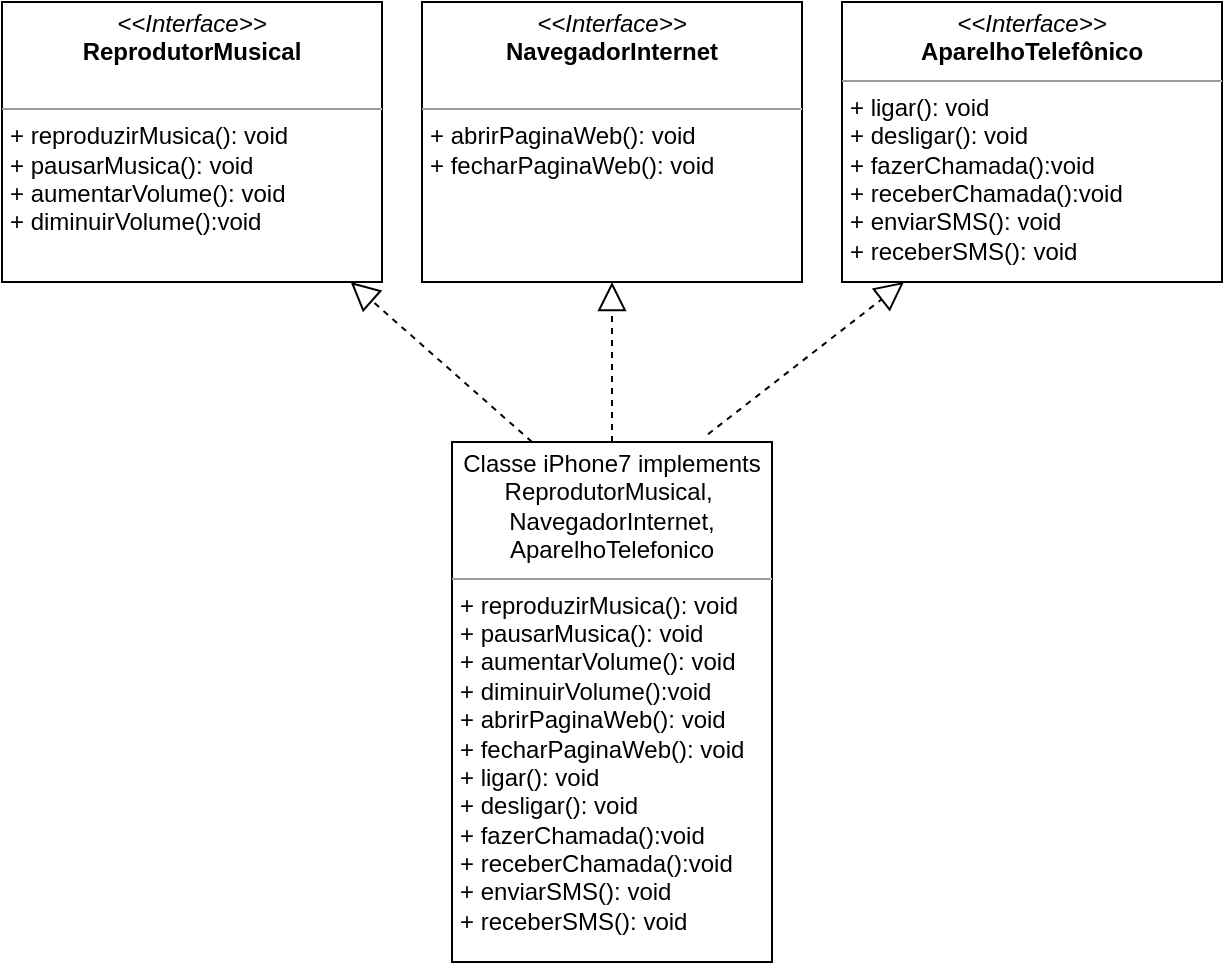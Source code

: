 <mxfile version="22.1.3" type="github">
  <diagram name="Página-1" id="0w7Dq33tk21gP2f9JpVl">
    <mxGraphModel dx="880" dy="-685" grid="1" gridSize="10" guides="1" tooltips="1" connect="1" arrows="1" fold="1" page="1" pageScale="1" pageWidth="827" pageHeight="1169" math="0" shadow="0">
      <root>
        <mxCell id="0" />
        <mxCell id="1" parent="0" />
        <mxCell id="HdK9vhD3UHtQ5cTpVlil-1" value="&lt;p style=&quot;margin:0px;margin-top:4px;text-align:center;&quot;&gt;&lt;i&gt;&amp;lt;&amp;lt;Interface&amp;gt;&amp;gt;&lt;/i&gt;&lt;br&gt;&lt;b&gt;ReprodutorMusical&lt;/b&gt;&lt;/p&gt;&lt;br&gt;&lt;hr size=&quot;1&quot;&gt;&lt;p style=&quot;margin:0px;margin-left:4px;&quot;&gt;+ reproduzirMusica(): void&lt;br&gt;+ pausarMusica(): void&lt;/p&gt;&lt;p style=&quot;margin:0px;margin-left:4px;&quot;&gt;+ aumentarVolume(): void&lt;/p&gt;&lt;p style=&quot;margin:0px;margin-left:4px;&quot;&gt;+ diminuirVolume():void&lt;/p&gt;" style="verticalAlign=top;align=left;overflow=fill;fontSize=12;fontFamily=Helvetica;html=1;whiteSpace=wrap;" parent="1" vertex="1">
          <mxGeometry x="80" y="1220" width="190" height="140" as="geometry" />
        </mxCell>
        <mxCell id="HdK9vhD3UHtQ5cTpVlil-6" value="&lt;p style=&quot;margin:0px;margin-top:4px;text-align:center;&quot;&gt;&lt;i&gt;&amp;lt;&amp;lt;Interface&amp;gt;&amp;gt;&lt;/i&gt;&lt;br&gt;&lt;b&gt;NavegadorInternet&lt;/b&gt;&lt;/p&gt;&lt;br&gt;&lt;hr size=&quot;1&quot;&gt;&lt;p style=&quot;margin:0px;margin-left:4px;&quot;&gt;+ abrirPaginaWeb(): void&lt;/p&gt;&lt;p style=&quot;margin:0px;margin-left:4px;&quot;&gt;+ fecharPaginaWeb(): void&lt;/p&gt;" style="verticalAlign=top;align=left;overflow=fill;fontSize=12;fontFamily=Helvetica;html=1;whiteSpace=wrap;" parent="1" vertex="1">
          <mxGeometry x="290" y="1220" width="190" height="140" as="geometry" />
        </mxCell>
        <mxCell id="HdK9vhD3UHtQ5cTpVlil-8" value="&lt;p style=&quot;margin:0px;margin-top:4px;text-align:center;&quot;&gt;&lt;i&gt;&amp;lt;&amp;lt;Interface&amp;gt;&amp;gt;&lt;/i&gt;&lt;br&gt;&lt;b&gt;AparelhoTelefônico&lt;/b&gt;&lt;/p&gt;&lt;hr size=&quot;1&quot;&gt;&lt;p style=&quot;margin:0px;margin-left:4px;&quot;&gt;&lt;/p&gt;&lt;p style=&quot;margin:0px;margin-left:4px;&quot;&gt;+ ligar(): void&lt;br&gt;+ desligar(): void&lt;/p&gt;&lt;p style=&quot;margin:0px;margin-left:4px;&quot;&gt;+ fazerChamada():void&lt;/p&gt;&lt;p style=&quot;margin:0px;margin-left:4px;&quot;&gt;+ receberChamada():void&lt;/p&gt;&lt;p style=&quot;margin:0px;margin-left:4px;&quot;&gt;+ enviarSMS(): void&lt;/p&gt;&lt;p style=&quot;margin:0px;margin-left:4px;&quot;&gt;+ receberSMS(): void&lt;/p&gt;" style="verticalAlign=top;align=left;overflow=fill;fontSize=12;fontFamily=Helvetica;html=1;whiteSpace=wrap;" parent="1" vertex="1">
          <mxGeometry x="500" y="1220" width="190" height="140" as="geometry" />
        </mxCell>
        <mxCell id="HdK9vhD3UHtQ5cTpVlil-9" value="&lt;p style=&quot;margin:0px;margin-top:4px;text-align:center;&quot;&gt;Classe iPhone7 implements ReprodutorMusical,&amp;nbsp; NavegadorInternet,&lt;/p&gt;&lt;div style=&quot;text-align: center;&quot;&gt;&lt;span style=&quot;background-color: initial;&quot;&gt;AparelhoTelefonico&lt;/span&gt;&lt;/div&gt;&lt;hr size=&quot;1&quot;&gt;&lt;p style=&quot;margin:0px;margin-left:4px;&quot;&gt;&lt;/p&gt;&lt;p style=&quot;border-color: var(--border-color); margin: 0px 0px 0px 4px;&quot;&gt;+ reproduzirMusica(): void&lt;br style=&quot;border-color: var(--border-color);&quot;&gt;+ pausarMusica(): void&lt;/p&gt;&lt;p style=&quot;border-color: var(--border-color); margin: 0px 0px 0px 4px;&quot;&gt;+ aumentarVolume(): void&lt;/p&gt;&lt;p style=&quot;border-color: var(--border-color); margin: 0px 0px 0px 4px;&quot;&gt;+ diminuirVolume():void&lt;/p&gt;&lt;p style=&quot;border-color: var(--border-color); margin: 0px 0px 0px 4px;&quot;&gt;+ abrirPaginaWeb(): void&lt;/p&gt;&lt;p style=&quot;border-color: var(--border-color); margin: 0px 0px 0px 4px;&quot;&gt;+ fecharPaginaWeb(): void&lt;/p&gt;&lt;p style=&quot;border-color: var(--border-color); margin: 0px 0px 0px 4px;&quot;&gt;+ ligar(): void&lt;br style=&quot;border-color: var(--border-color);&quot;&gt;+ desligar(): void&lt;/p&gt;&lt;p style=&quot;border-color: var(--border-color); margin: 0px 0px 0px 4px;&quot;&gt;+ fazerChamada():void&lt;/p&gt;&lt;p style=&quot;border-color: var(--border-color); margin: 0px 0px 0px 4px;&quot;&gt;+ receberChamada():void&lt;/p&gt;&lt;p style=&quot;border-color: var(--border-color); margin: 0px 0px 0px 4px;&quot;&gt;+ enviarSMS(): void&lt;/p&gt;&lt;p style=&quot;border-color: var(--border-color); margin: 0px 0px 0px 4px;&quot;&gt;+ receberSMS(): void&lt;/p&gt;" style="verticalAlign=top;align=left;overflow=fill;fontSize=12;fontFamily=Helvetica;html=1;whiteSpace=wrap;" parent="1" vertex="1">
          <mxGeometry x="305" y="1440" width="160" height="260" as="geometry" />
        </mxCell>
        <mxCell id="HdK9vhD3UHtQ5cTpVlil-10" value="" style="endArrow=block;dashed=1;endFill=0;endSize=12;html=1;rounded=0;exitX=0.25;exitY=0;exitDx=0;exitDy=0;" parent="1" source="HdK9vhD3UHtQ5cTpVlil-9" target="HdK9vhD3UHtQ5cTpVlil-1" edge="1">
          <mxGeometry width="160" relative="1" as="geometry">
            <mxPoint x="95" y="1440" as="sourcePoint" />
            <mxPoint x="160" y="1350" as="targetPoint" />
          </mxGeometry>
        </mxCell>
        <mxCell id="HdK9vhD3UHtQ5cTpVlil-11" value="" style="endArrow=block;dashed=1;endFill=0;endSize=12;html=1;rounded=0;entryX=0.5;entryY=1;entryDx=0;entryDy=0;exitX=0.5;exitY=0;exitDx=0;exitDy=0;" parent="1" source="HdK9vhD3UHtQ5cTpVlil-9" target="HdK9vhD3UHtQ5cTpVlil-6" edge="1">
          <mxGeometry width="160" relative="1" as="geometry">
            <mxPoint x="400" y="1480" as="sourcePoint" />
            <mxPoint x="560" y="1480" as="targetPoint" />
          </mxGeometry>
        </mxCell>
        <mxCell id="HdK9vhD3UHtQ5cTpVlil-13" value="" style="endArrow=block;dashed=1;endFill=0;endSize=12;html=1;rounded=0;entryX=0.163;entryY=1;entryDx=0;entryDy=0;exitX=0.8;exitY=-0.015;exitDx=0;exitDy=0;exitPerimeter=0;entryPerimeter=0;" parent="1" source="HdK9vhD3UHtQ5cTpVlil-9" target="HdK9vhD3UHtQ5cTpVlil-8" edge="1">
          <mxGeometry width="160" relative="1" as="geometry">
            <mxPoint x="400" y="1480" as="sourcePoint" />
            <mxPoint x="560" y="1480" as="targetPoint" />
          </mxGeometry>
        </mxCell>
      </root>
    </mxGraphModel>
  </diagram>
</mxfile>
